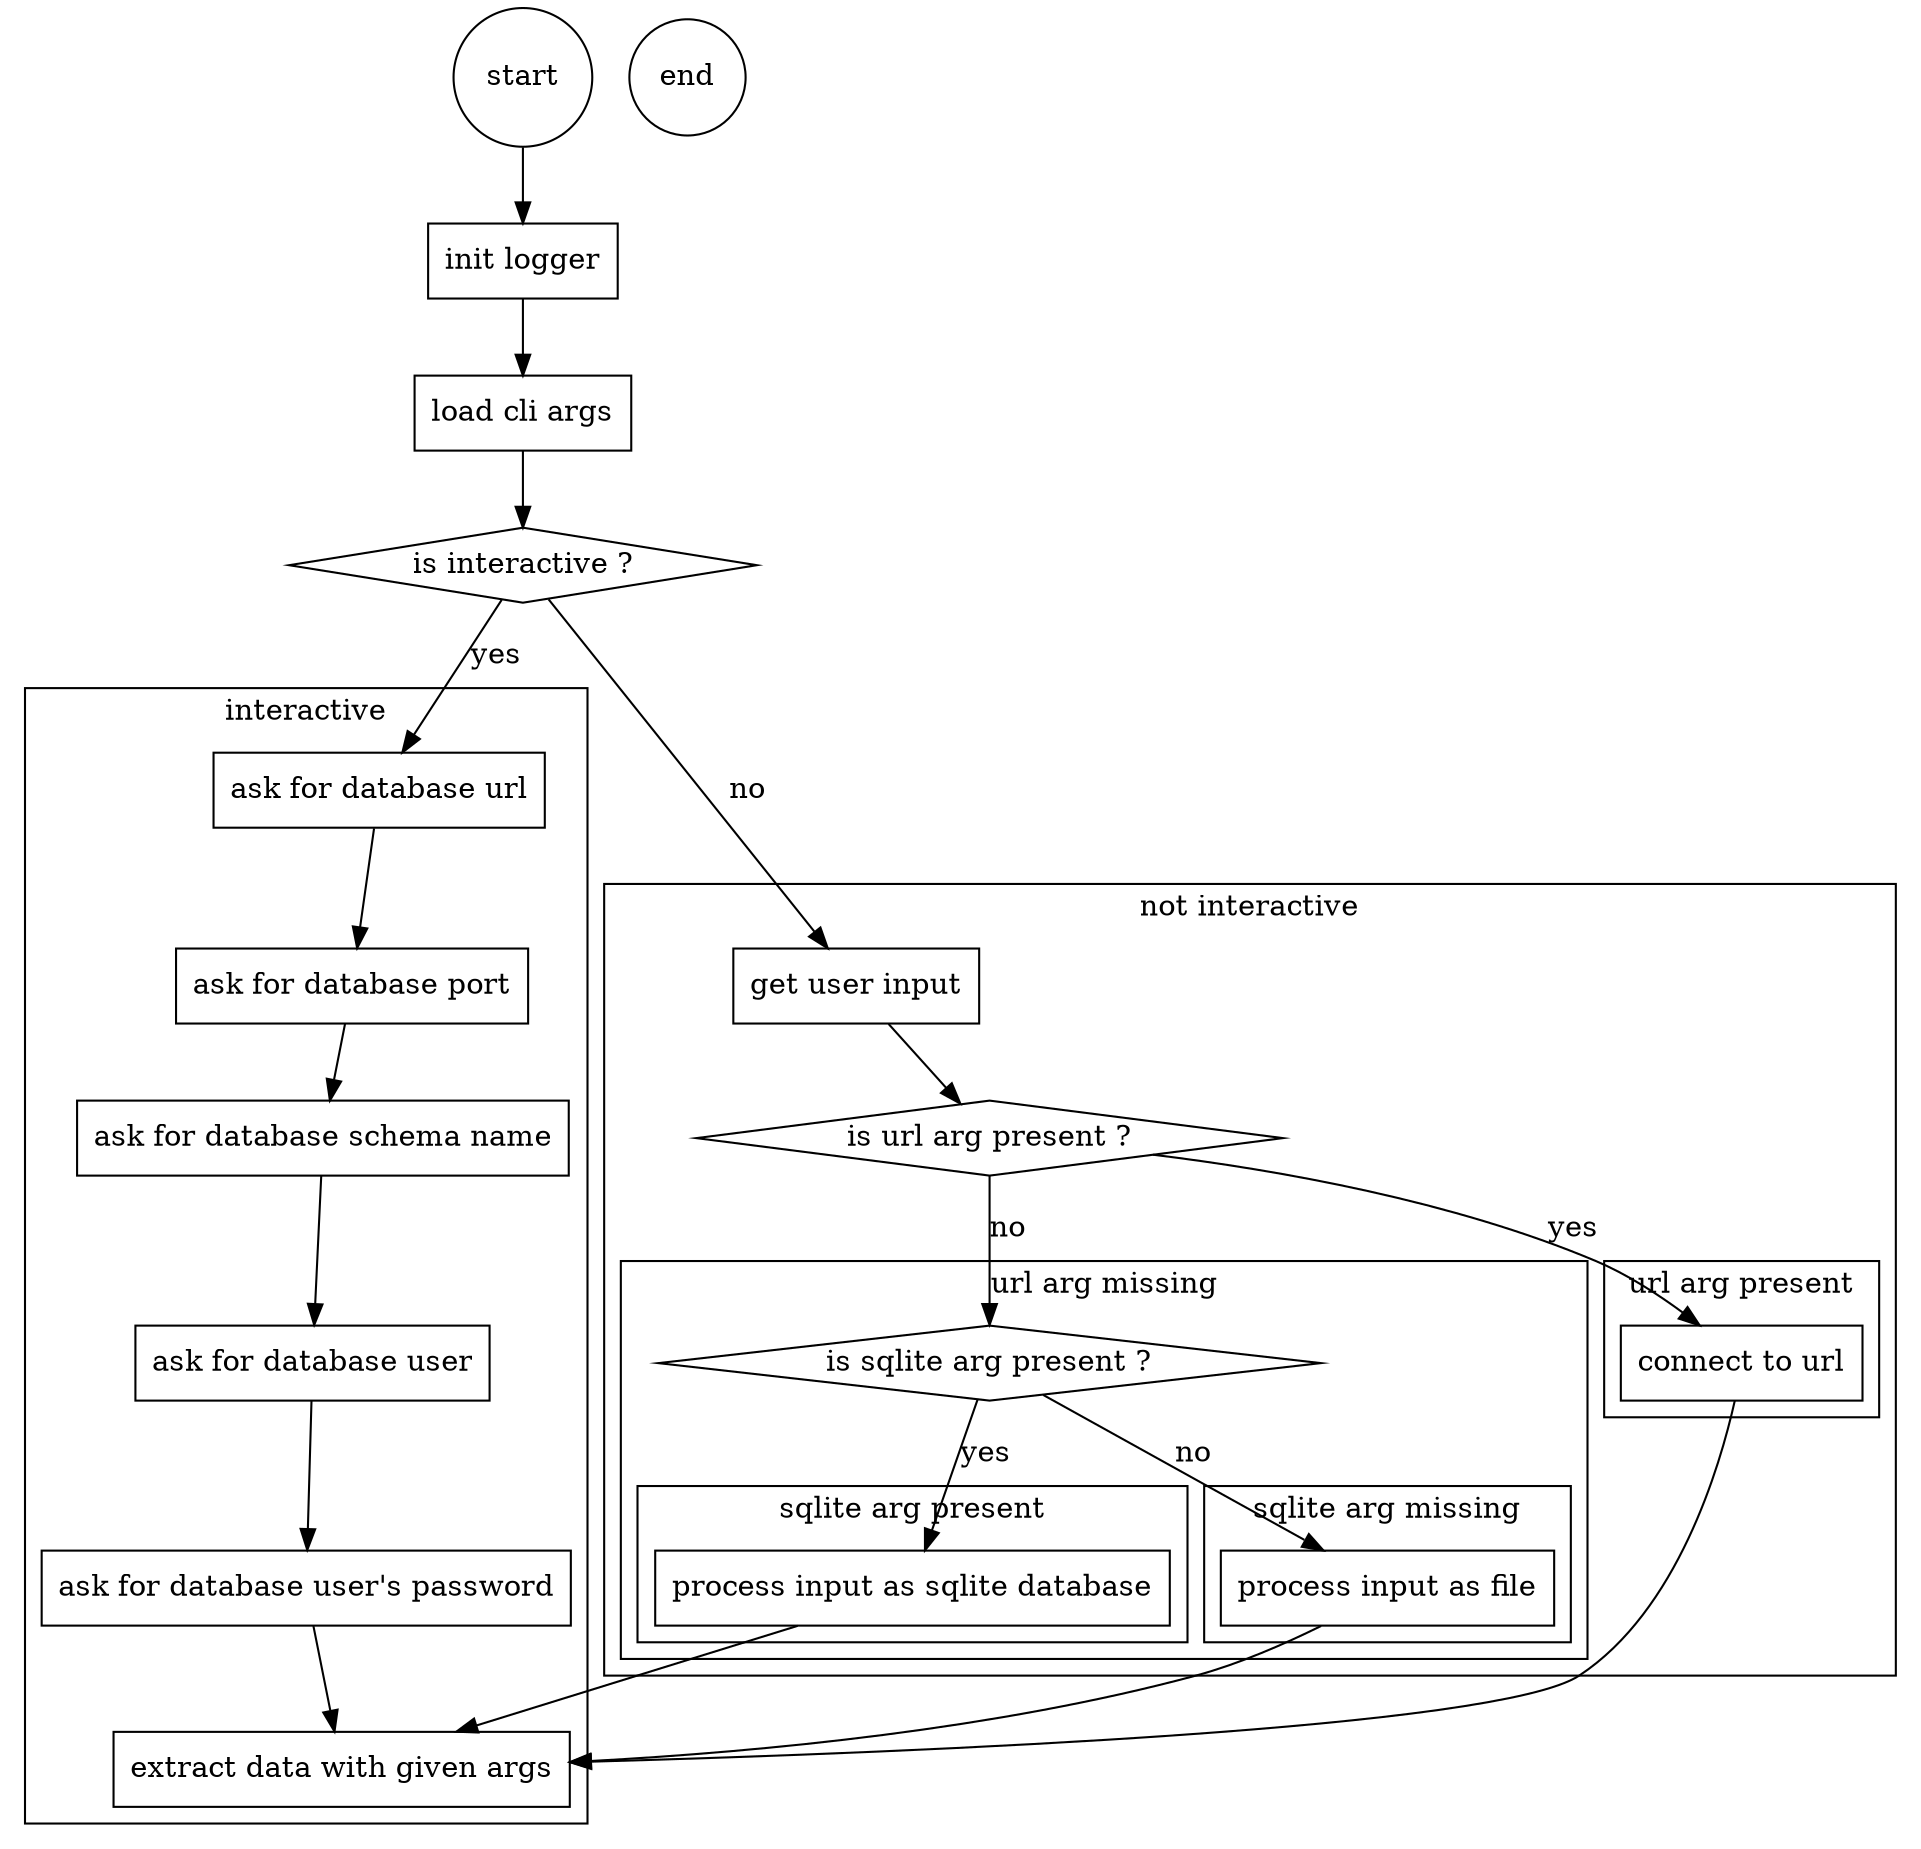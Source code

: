 digraph G {
    
  node [shape=rectangle];
  
  start [shape=circle];
  "is interactive ?" [shape=diamond];
  
  "extract data with given args"

  subgraph cluster_1 {
    label = "interactive";
    "ask for database url" 
    -> "ask for database port" 
    -> "ask for database schema name" 
    -> "ask for database user"
    -> "ask for database user's password"
    -> "extract data with given args"
  }
  
  subgraph cluster_2 {
    label = "not interactive";
    "is url arg present ?" [shape=diamond]
    "get user input"
    -> "is url arg present ?";
    "is url arg present ?" -> "connect to url" [label="yes"];
    "is url arg present ?" -> "is sqlite arg present ?" [label="no"];
    
      subgraph cluster_2_step1 {
        label = "url arg present";
        "connect to url" -> "extract data with given args"
      }
      
      subgraph cluster_2_step2 {
        label = "url arg missing";
        "is sqlite arg present ?" [shape=diamond];
        
        "is sqlite arg present ?" -> "process input as sqlite database" [label="yes"];
        "is sqlite arg present ?" -> "process input as file" [label="no"];
        
        subgraph cluster_2_step2_step1 {
            label = "sqlite arg missing";
            "process input as file" -> "extract data with given args"
        }
        
        subgraph cluster_2_step2_step2 {
            label = "sqlite arg present";
            "process input as sqlite database" -> "extract data with given args"
        }
      }
  }
  
  
  start 
  -> "init logger"
  -> "load cli args";
  "load cli args"
  -> "is interactive ?"
  "is interactive ?" -> "ask for database url" [label="yes"];
  "is interactive ?" -> "get user input" [label="no"];
  

  end [shape=circle];
}
